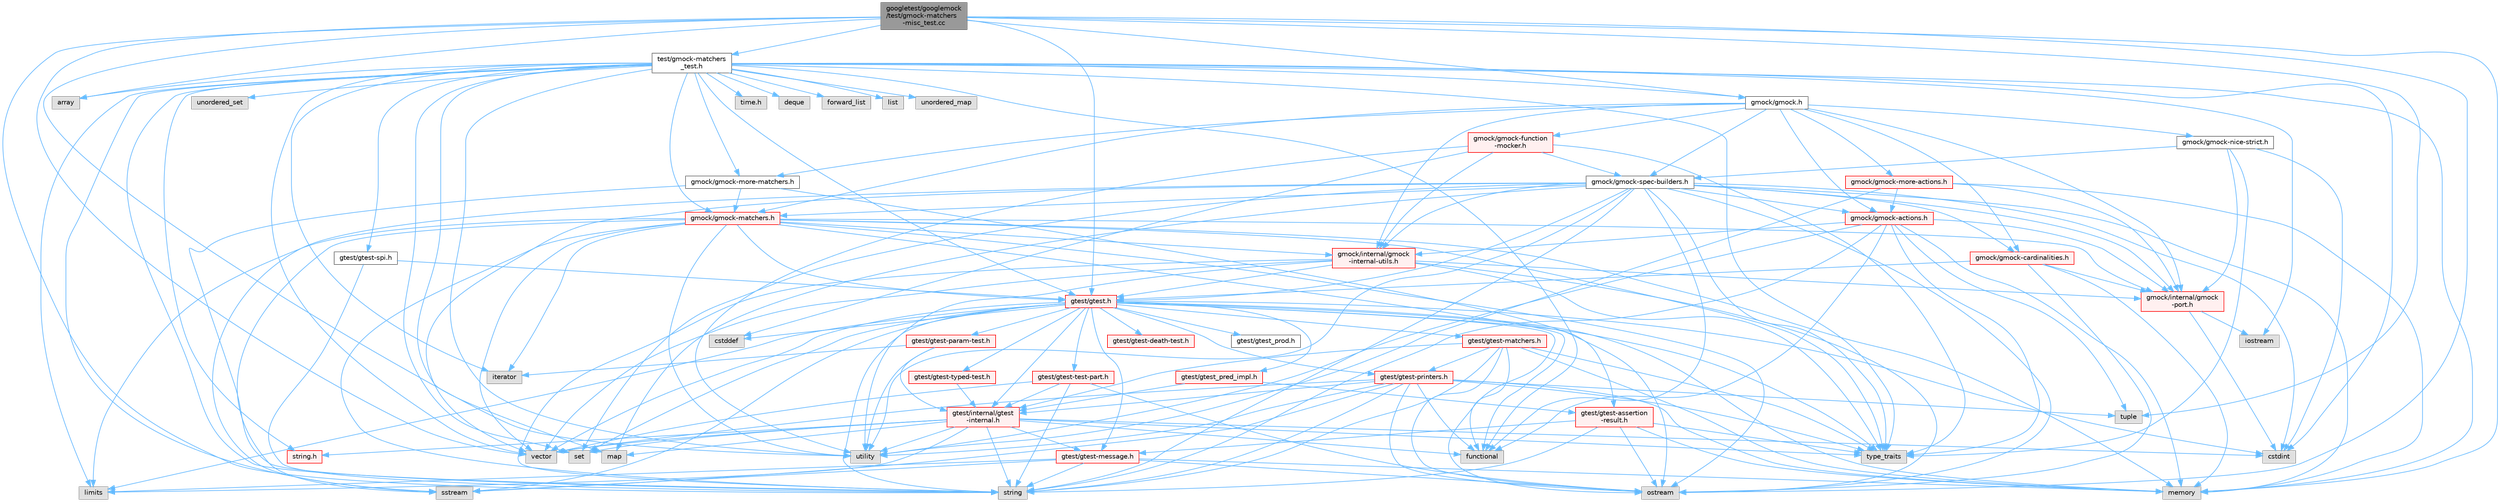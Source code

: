 digraph "googletest/googlemock/test/gmock-matchers-misc_test.cc"
{
 // LATEX_PDF_SIZE
  bgcolor="transparent";
  edge [fontname=Helvetica,fontsize=10,labelfontname=Helvetica,labelfontsize=10];
  node [fontname=Helvetica,fontsize=10,shape=box,height=0.2,width=0.4];
  Node1 [id="Node000001",label="googletest/googlemock\l/test/gmock-matchers\l-misc_test.cc",height=0.2,width=0.4,color="gray40", fillcolor="grey60", style="filled", fontcolor="black",tooltip=" "];
  Node1 -> Node2 [id="edge1_Node000001_Node000002",color="steelblue1",style="solid",tooltip=" "];
  Node2 [id="Node000002",label="array",height=0.2,width=0.4,color="grey60", fillcolor="#E0E0E0", style="filled",tooltip=" "];
  Node1 -> Node3 [id="edge2_Node000001_Node000003",color="steelblue1",style="solid",tooltip=" "];
  Node3 [id="Node000003",label="memory",height=0.2,width=0.4,color="grey60", fillcolor="#E0E0E0", style="filled",tooltip=" "];
  Node1 -> Node4 [id="edge3_Node000001_Node000004",color="steelblue1",style="solid",tooltip=" "];
  Node4 [id="Node000004",label="ostream",height=0.2,width=0.4,color="grey60", fillcolor="#E0E0E0", style="filled",tooltip=" "];
  Node1 -> Node5 [id="edge4_Node000001_Node000005",color="steelblue1",style="solid",tooltip=" "];
  Node5 [id="Node000005",label="string",height=0.2,width=0.4,color="grey60", fillcolor="#E0E0E0", style="filled",tooltip=" "];
  Node1 -> Node6 [id="edge5_Node000001_Node000006",color="steelblue1",style="solid",tooltip=" "];
  Node6 [id="Node000006",label="tuple",height=0.2,width=0.4,color="grey60", fillcolor="#E0E0E0", style="filled",tooltip=" "];
  Node1 -> Node7 [id="edge6_Node000001_Node000007",color="steelblue1",style="solid",tooltip=" "];
  Node7 [id="Node000007",label="utility",height=0.2,width=0.4,color="grey60", fillcolor="#E0E0E0", style="filled",tooltip=" "];
  Node1 -> Node8 [id="edge7_Node000001_Node000008",color="steelblue1",style="solid",tooltip=" "];
  Node8 [id="Node000008",label="vector",height=0.2,width=0.4,color="grey60", fillcolor="#E0E0E0", style="filled",tooltip=" "];
  Node1 -> Node9 [id="edge8_Node000001_Node000009",color="steelblue1",style="solid",tooltip=" "];
  Node9 [id="Node000009",label="gmock/gmock.h",height=0.2,width=0.4,color="grey40", fillcolor="white", style="filled",URL="$gmock_8h.html",tooltip=" "];
  Node9 -> Node10 [id="edge9_Node000009_Node000010",color="steelblue1",style="solid",tooltip=" "];
  Node10 [id="Node000010",label="gmock/gmock-actions.h",height=0.2,width=0.4,color="red", fillcolor="#FFF0F0", style="filled",URL="$gmock-actions_8h.html",tooltip=" "];
  Node10 -> Node14 [id="edge10_Node000010_Node000014",color="steelblue1",style="solid",tooltip=" "];
  Node14 [id="Node000014",label="functional",height=0.2,width=0.4,color="grey60", fillcolor="#E0E0E0", style="filled",tooltip=" "];
  Node10 -> Node3 [id="edge11_Node000010_Node000003",color="steelblue1",style="solid",tooltip=" "];
  Node10 -> Node5 [id="edge12_Node000010_Node000005",color="steelblue1",style="solid",tooltip=" "];
  Node10 -> Node6 [id="edge13_Node000010_Node000006",color="steelblue1",style="solid",tooltip=" "];
  Node10 -> Node15 [id="edge14_Node000010_Node000015",color="steelblue1",style="solid",tooltip=" "];
  Node15 [id="Node000015",label="type_traits",height=0.2,width=0.4,color="grey60", fillcolor="#E0E0E0", style="filled",tooltip=" "];
  Node10 -> Node7 [id="edge15_Node000010_Node000007",color="steelblue1",style="solid",tooltip=" "];
  Node10 -> Node16 [id="edge16_Node000010_Node000016",color="steelblue1",style="solid",tooltip=" "];
  Node16 [id="Node000016",label="gmock/internal/gmock\l-internal-utils.h",height=0.2,width=0.4,color="red", fillcolor="#FFF0F0", style="filled",URL="$gmock-internal-utils_8h.html",tooltip=" "];
  Node16 -> Node4 [id="edge17_Node000016_Node000004",color="steelblue1",style="solid",tooltip=" "];
  Node16 -> Node5 [id="edge18_Node000016_Node000005",color="steelblue1",style="solid",tooltip=" "];
  Node16 -> Node15 [id="edge19_Node000016_Node000015",color="steelblue1",style="solid",tooltip=" "];
  Node16 -> Node7 [id="edge20_Node000016_Node000007",color="steelblue1",style="solid",tooltip=" "];
  Node16 -> Node8 [id="edge21_Node000016_Node000008",color="steelblue1",style="solid",tooltip=" "];
  Node16 -> Node18 [id="edge22_Node000016_Node000018",color="steelblue1",style="solid",tooltip=" "];
  Node18 [id="Node000018",label="gmock/internal/gmock\l-port.h",height=0.2,width=0.4,color="red", fillcolor="#FFF0F0", style="filled",URL="$gmock-port_8h.html",tooltip=" "];
  Node18 -> Node21 [id="edge23_Node000018_Node000021",color="steelblue1",style="solid",tooltip=" "];
  Node21 [id="Node000021",label="cstdint",height=0.2,width=0.4,color="grey60", fillcolor="#E0E0E0", style="filled",tooltip=" "];
  Node18 -> Node22 [id="edge24_Node000018_Node000022",color="steelblue1",style="solid",tooltip=" "];
  Node22 [id="Node000022",label="iostream",height=0.2,width=0.4,color="grey60", fillcolor="#E0E0E0", style="filled",tooltip=" "];
  Node16 -> Node49 [id="edge25_Node000016_Node000049",color="steelblue1",style="solid",tooltip=" "];
  Node49 [id="Node000049",label="gtest/gtest.h",height=0.2,width=0.4,color="red", fillcolor="#FFF0F0", style="filled",URL="$gtest_8h.html",tooltip=" "];
  Node49 -> Node30 [id="edge26_Node000049_Node000030",color="steelblue1",style="solid",tooltip=" "];
  Node30 [id="Node000030",label="cstddef",height=0.2,width=0.4,color="grey60", fillcolor="#E0E0E0", style="filled",tooltip=" "];
  Node49 -> Node21 [id="edge27_Node000049_Node000021",color="steelblue1",style="solid",tooltip=" "];
  Node49 -> Node34 [id="edge28_Node000049_Node000034",color="steelblue1",style="solid",tooltip=" "];
  Node34 [id="Node000034",label="limits",height=0.2,width=0.4,color="grey60", fillcolor="#E0E0E0", style="filled",tooltip=" "];
  Node49 -> Node3 [id="edge29_Node000049_Node000003",color="steelblue1",style="solid",tooltip=" "];
  Node49 -> Node4 [id="edge30_Node000049_Node000004",color="steelblue1",style="solid",tooltip=" "];
  Node49 -> Node33 [id="edge31_Node000049_Node000033",color="steelblue1",style="solid",tooltip=" "];
  Node33 [id="Node000033",label="set",height=0.2,width=0.4,color="grey60", fillcolor="#E0E0E0", style="filled",tooltip=" "];
  Node49 -> Node50 [id="edge32_Node000049_Node000050",color="steelblue1",style="solid",tooltip=" "];
  Node50 [id="Node000050",label="sstream",height=0.2,width=0.4,color="grey60", fillcolor="#E0E0E0", style="filled",tooltip=" "];
  Node49 -> Node5 [id="edge33_Node000049_Node000005",color="steelblue1",style="solid",tooltip=" "];
  Node49 -> Node15 [id="edge34_Node000049_Node000015",color="steelblue1",style="solid",tooltip=" "];
  Node49 -> Node8 [id="edge35_Node000049_Node000008",color="steelblue1",style="solid",tooltip=" "];
  Node49 -> Node51 [id="edge36_Node000049_Node000051",color="steelblue1",style="solid",tooltip=" "];
  Node51 [id="Node000051",label="gtest/gtest-assertion\l-result.h",height=0.2,width=0.4,color="red", fillcolor="#FFF0F0", style="filled",URL="$gtest-assertion-result_8h.html",tooltip=" "];
  Node51 -> Node3 [id="edge37_Node000051_Node000003",color="steelblue1",style="solid",tooltip=" "];
  Node51 -> Node4 [id="edge38_Node000051_Node000004",color="steelblue1",style="solid",tooltip=" "];
  Node51 -> Node5 [id="edge39_Node000051_Node000005",color="steelblue1",style="solid",tooltip=" "];
  Node51 -> Node15 [id="edge40_Node000051_Node000015",color="steelblue1",style="solid",tooltip=" "];
  Node51 -> Node52 [id="edge41_Node000051_Node000052",color="steelblue1",style="solid",tooltip=" "];
  Node52 [id="Node000052",label="gtest/gtest-message.h",height=0.2,width=0.4,color="red", fillcolor="#FFF0F0", style="filled",URL="$gtest-message_8h.html",tooltip=" "];
  Node52 -> Node34 [id="edge42_Node000052_Node000034",color="steelblue1",style="solid",tooltip=" "];
  Node52 -> Node3 [id="edge43_Node000052_Node000003",color="steelblue1",style="solid",tooltip=" "];
  Node52 -> Node4 [id="edge44_Node000052_Node000004",color="steelblue1",style="solid",tooltip=" "];
  Node52 -> Node50 [id="edge45_Node000052_Node000050",color="steelblue1",style="solid",tooltip=" "];
  Node52 -> Node5 [id="edge46_Node000052_Node000005",color="steelblue1",style="solid",tooltip=" "];
  Node49 -> Node53 [id="edge47_Node000049_Node000053",color="steelblue1",style="solid",tooltip=" "];
  Node53 [id="Node000053",label="gtest/gtest-death-test.h",height=0.2,width=0.4,color="red", fillcolor="#FFF0F0", style="filled",URL="$gtest-death-test_8h.html",tooltip=" "];
  Node49 -> Node55 [id="edge48_Node000049_Node000055",color="steelblue1",style="solid",tooltip=" "];
  Node55 [id="Node000055",label="gtest/gtest-matchers.h",height=0.2,width=0.4,color="red", fillcolor="#FFF0F0", style="filled",URL="$gtest-matchers_8h.html",tooltip=" "];
  Node55 -> Node14 [id="edge49_Node000055_Node000014",color="steelblue1",style="solid",tooltip=" "];
  Node55 -> Node3 [id="edge50_Node000055_Node000003",color="steelblue1",style="solid",tooltip=" "];
  Node55 -> Node4 [id="edge51_Node000055_Node000004",color="steelblue1",style="solid",tooltip=" "];
  Node55 -> Node5 [id="edge52_Node000055_Node000005",color="steelblue1",style="solid",tooltip=" "];
  Node55 -> Node15 [id="edge53_Node000055_Node000015",color="steelblue1",style="solid",tooltip=" "];
  Node55 -> Node57 [id="edge54_Node000055_Node000057",color="steelblue1",style="solid",tooltip=" "];
  Node57 [id="Node000057",label="gtest/gtest-printers.h",height=0.2,width=0.4,color="red", fillcolor="#FFF0F0", style="filled",URL="$gtest-printers_8h.html",tooltip=" "];
  Node57 -> Node14 [id="edge55_Node000057_Node000014",color="steelblue1",style="solid",tooltip=" "];
  Node57 -> Node3 [id="edge56_Node000057_Node000003",color="steelblue1",style="solid",tooltip=" "];
  Node57 -> Node4 [id="edge57_Node000057_Node000004",color="steelblue1",style="solid",tooltip=" "];
  Node57 -> Node50 [id="edge58_Node000057_Node000050",color="steelblue1",style="solid",tooltip=" "];
  Node57 -> Node5 [id="edge59_Node000057_Node000005",color="steelblue1",style="solid",tooltip=" "];
  Node57 -> Node6 [id="edge60_Node000057_Node000006",color="steelblue1",style="solid",tooltip=" "];
  Node57 -> Node15 [id="edge61_Node000057_Node000015",color="steelblue1",style="solid",tooltip=" "];
  Node57 -> Node7 [id="edge62_Node000057_Node000007",color="steelblue1",style="solid",tooltip=" "];
  Node57 -> Node8 [id="edge63_Node000057_Node000008",color="steelblue1",style="solid",tooltip=" "];
  Node57 -> Node58 [id="edge64_Node000057_Node000058",color="steelblue1",style="solid",tooltip=" "];
  Node58 [id="Node000058",label="gtest/internal/gtest\l-internal.h",height=0.2,width=0.4,color="red", fillcolor="#FFF0F0", style="filled",URL="$gtest-internal_8h.html",tooltip=" "];
  Node58 -> Node28 [id="edge65_Node000058_Node000028",color="steelblue1",style="solid",tooltip=" "];
  Node28 [id="Node000028",label="string.h",height=0.2,width=0.4,color="red", fillcolor="#FFF0F0", style="filled",URL="$string_8h.html",tooltip=" "];
  Node58 -> Node21 [id="edge66_Node000058_Node000021",color="steelblue1",style="solid",tooltip=" "];
  Node58 -> Node14 [id="edge67_Node000058_Node000014",color="steelblue1",style="solid",tooltip=" "];
  Node58 -> Node34 [id="edge68_Node000058_Node000034",color="steelblue1",style="solid",tooltip=" "];
  Node58 -> Node60 [id="edge69_Node000058_Node000060",color="steelblue1",style="solid",tooltip=" "];
  Node60 [id="Node000060",label="map",height=0.2,width=0.4,color="grey60", fillcolor="#E0E0E0", style="filled",tooltip=" "];
  Node58 -> Node33 [id="edge70_Node000058_Node000033",color="steelblue1",style="solid",tooltip=" "];
  Node58 -> Node5 [id="edge71_Node000058_Node000005",color="steelblue1",style="solid",tooltip=" "];
  Node58 -> Node15 [id="edge72_Node000058_Node000015",color="steelblue1",style="solid",tooltip=" "];
  Node58 -> Node7 [id="edge73_Node000058_Node000007",color="steelblue1",style="solid",tooltip=" "];
  Node58 -> Node8 [id="edge74_Node000058_Node000008",color="steelblue1",style="solid",tooltip=" "];
  Node58 -> Node52 [id="edge75_Node000058_Node000052",color="steelblue1",style="solid",tooltip=" "];
  Node55 -> Node58 [id="edge76_Node000055_Node000058",color="steelblue1",style="solid",tooltip=" "];
  Node49 -> Node52 [id="edge77_Node000049_Node000052",color="steelblue1",style="solid",tooltip=" "];
  Node49 -> Node65 [id="edge78_Node000049_Node000065",color="steelblue1",style="solid",tooltip=" "];
  Node65 [id="Node000065",label="gtest/gtest-param-test.h",height=0.2,width=0.4,color="red", fillcolor="#FFF0F0", style="filled",URL="$gtest-param-test_8h.html",tooltip=" "];
  Node65 -> Node35 [id="edge79_Node000065_Node000035",color="steelblue1",style="solid",tooltip=" "];
  Node35 [id="Node000035",label="iterator",height=0.2,width=0.4,color="grey60", fillcolor="#E0E0E0", style="filled",tooltip=" "];
  Node65 -> Node7 [id="edge80_Node000065_Node000007",color="steelblue1",style="solid",tooltip=" "];
  Node65 -> Node58 [id="edge81_Node000065_Node000058",color="steelblue1",style="solid",tooltip=" "];
  Node49 -> Node57 [id="edge82_Node000049_Node000057",color="steelblue1",style="solid",tooltip=" "];
  Node49 -> Node69 [id="edge83_Node000049_Node000069",color="steelblue1",style="solid",tooltip=" "];
  Node69 [id="Node000069",label="gtest/gtest-test-part.h",height=0.2,width=0.4,color="red", fillcolor="#FFF0F0", style="filled",URL="$gtest-test-part_8h.html",tooltip=" "];
  Node69 -> Node4 [id="edge84_Node000069_Node000004",color="steelblue1",style="solid",tooltip=" "];
  Node69 -> Node5 [id="edge85_Node000069_Node000005",color="steelblue1",style="solid",tooltip=" "];
  Node69 -> Node8 [id="edge86_Node000069_Node000008",color="steelblue1",style="solid",tooltip=" "];
  Node69 -> Node58 [id="edge87_Node000069_Node000058",color="steelblue1",style="solid",tooltip=" "];
  Node49 -> Node71 [id="edge88_Node000049_Node000071",color="steelblue1",style="solid",tooltip=" "];
  Node71 [id="Node000071",label="gtest/gtest-typed-test.h",height=0.2,width=0.4,color="red", fillcolor="#FFF0F0", style="filled",URL="$gtest-typed-test_8h.html",tooltip=" "];
  Node71 -> Node58 [id="edge89_Node000071_Node000058",color="steelblue1",style="solid",tooltip=" "];
  Node49 -> Node72 [id="edge90_Node000049_Node000072",color="steelblue1",style="solid",tooltip=" "];
  Node72 [id="Node000072",label="gtest/gtest_pred_impl.h",height=0.2,width=0.4,color="red", fillcolor="#FFF0F0", style="filled",URL="$gtest__pred__impl_8h.html",tooltip=" "];
  Node72 -> Node51 [id="edge91_Node000072_Node000051",color="steelblue1",style="solid",tooltip=" "];
  Node72 -> Node58 [id="edge92_Node000072_Node000058",color="steelblue1",style="solid",tooltip=" "];
  Node49 -> Node73 [id="edge93_Node000049_Node000073",color="steelblue1",style="solid",tooltip=" "];
  Node73 [id="Node000073",label="gtest/gtest_prod.h",height=0.2,width=0.4,color="grey40", fillcolor="white", style="filled",URL="$gtest__prod_8h.html",tooltip=" "];
  Node49 -> Node58 [id="edge94_Node000049_Node000058",color="steelblue1",style="solid",tooltip=" "];
  Node10 -> Node18 [id="edge95_Node000010_Node000018",color="steelblue1",style="solid",tooltip=" "];
  Node9 -> Node75 [id="edge96_Node000009_Node000075",color="steelblue1",style="solid",tooltip=" "];
  Node75 [id="Node000075",label="gmock/gmock-cardinalities.h",height=0.2,width=0.4,color="red", fillcolor="#FFF0F0", style="filled",URL="$gmock-cardinalities_8h.html",tooltip=" "];
  Node75 -> Node3 [id="edge97_Node000075_Node000003",color="steelblue1",style="solid",tooltip=" "];
  Node75 -> Node4 [id="edge98_Node000075_Node000004",color="steelblue1",style="solid",tooltip=" "];
  Node75 -> Node18 [id="edge99_Node000075_Node000018",color="steelblue1",style="solid",tooltip=" "];
  Node75 -> Node49 [id="edge100_Node000075_Node000049",color="steelblue1",style="solid",tooltip=" "];
  Node9 -> Node77 [id="edge101_Node000009_Node000077",color="steelblue1",style="solid",tooltip=" "];
  Node77 [id="Node000077",label="gmock/gmock-function\l-mocker.h",height=0.2,width=0.4,color="red", fillcolor="#FFF0F0", style="filled",URL="$gmock-function-mocker_8h.html",tooltip=" "];
  Node77 -> Node30 [id="edge102_Node000077_Node000030",color="steelblue1",style="solid",tooltip=" "];
  Node77 -> Node15 [id="edge103_Node000077_Node000015",color="steelblue1",style="solid",tooltip=" "];
  Node77 -> Node7 [id="edge104_Node000077_Node000007",color="steelblue1",style="solid",tooltip=" "];
  Node77 -> Node78 [id="edge105_Node000077_Node000078",color="steelblue1",style="solid",tooltip=" "];
  Node78 [id="Node000078",label="gmock/gmock-spec-builders.h",height=0.2,width=0.4,color="grey40", fillcolor="white", style="filled",URL="$gmock-spec-builders_8h.html",tooltip=" "];
  Node78 -> Node21 [id="edge106_Node000078_Node000021",color="steelblue1",style="solid",tooltip=" "];
  Node78 -> Node14 [id="edge107_Node000078_Node000014",color="steelblue1",style="solid",tooltip=" "];
  Node78 -> Node60 [id="edge108_Node000078_Node000060",color="steelblue1",style="solid",tooltip=" "];
  Node78 -> Node3 [id="edge109_Node000078_Node000003",color="steelblue1",style="solid",tooltip=" "];
  Node78 -> Node4 [id="edge110_Node000078_Node000004",color="steelblue1",style="solid",tooltip=" "];
  Node78 -> Node33 [id="edge111_Node000078_Node000033",color="steelblue1",style="solid",tooltip=" "];
  Node78 -> Node50 [id="edge112_Node000078_Node000050",color="steelblue1",style="solid",tooltip=" "];
  Node78 -> Node5 [id="edge113_Node000078_Node000005",color="steelblue1",style="solid",tooltip=" "];
  Node78 -> Node15 [id="edge114_Node000078_Node000015",color="steelblue1",style="solid",tooltip=" "];
  Node78 -> Node7 [id="edge115_Node000078_Node000007",color="steelblue1",style="solid",tooltip=" "];
  Node78 -> Node8 [id="edge116_Node000078_Node000008",color="steelblue1",style="solid",tooltip=" "];
  Node78 -> Node10 [id="edge117_Node000078_Node000010",color="steelblue1",style="solid",tooltip=" "];
  Node78 -> Node75 [id="edge118_Node000078_Node000075",color="steelblue1",style="solid",tooltip=" "];
  Node78 -> Node79 [id="edge119_Node000078_Node000079",color="steelblue1",style="solid",tooltip=" "];
  Node79 [id="Node000079",label="gmock/gmock-matchers.h",height=0.2,width=0.4,color="red", fillcolor="#FFF0F0", style="filled",URL="$gmock-matchers_8h.html",tooltip=" "];
  Node79 -> Node14 [id="edge120_Node000079_Node000014",color="steelblue1",style="solid",tooltip=" "];
  Node79 -> Node35 [id="edge121_Node000079_Node000035",color="steelblue1",style="solid",tooltip=" "];
  Node79 -> Node34 [id="edge122_Node000079_Node000034",color="steelblue1",style="solid",tooltip=" "];
  Node79 -> Node3 [id="edge123_Node000079_Node000003",color="steelblue1",style="solid",tooltip=" "];
  Node79 -> Node4 [id="edge124_Node000079_Node000004",color="steelblue1",style="solid",tooltip=" "];
  Node79 -> Node50 [id="edge125_Node000079_Node000050",color="steelblue1",style="solid",tooltip=" "];
  Node79 -> Node5 [id="edge126_Node000079_Node000005",color="steelblue1",style="solid",tooltip=" "];
  Node79 -> Node15 [id="edge127_Node000079_Node000015",color="steelblue1",style="solid",tooltip=" "];
  Node79 -> Node7 [id="edge128_Node000079_Node000007",color="steelblue1",style="solid",tooltip=" "];
  Node79 -> Node8 [id="edge129_Node000079_Node000008",color="steelblue1",style="solid",tooltip=" "];
  Node79 -> Node16 [id="edge130_Node000079_Node000016",color="steelblue1",style="solid",tooltip=" "];
  Node79 -> Node18 [id="edge131_Node000079_Node000018",color="steelblue1",style="solid",tooltip=" "];
  Node79 -> Node49 [id="edge132_Node000079_Node000049",color="steelblue1",style="solid",tooltip=" "];
  Node78 -> Node16 [id="edge133_Node000078_Node000016",color="steelblue1",style="solid",tooltip=" "];
  Node78 -> Node18 [id="edge134_Node000078_Node000018",color="steelblue1",style="solid",tooltip=" "];
  Node78 -> Node49 [id="edge135_Node000078_Node000049",color="steelblue1",style="solid",tooltip=" "];
  Node77 -> Node16 [id="edge136_Node000077_Node000016",color="steelblue1",style="solid",tooltip=" "];
  Node9 -> Node79 [id="edge137_Node000009_Node000079",color="steelblue1",style="solid",tooltip=" "];
  Node9 -> Node84 [id="edge138_Node000009_Node000084",color="steelblue1",style="solid",tooltip=" "];
  Node84 [id="Node000084",label="gmock/gmock-more-actions.h",height=0.2,width=0.4,color="red", fillcolor="#FFF0F0", style="filled",URL="$gmock-more-actions_8h.html",tooltip=" "];
  Node84 -> Node3 [id="edge139_Node000084_Node000003",color="steelblue1",style="solid",tooltip=" "];
  Node84 -> Node7 [id="edge140_Node000084_Node000007",color="steelblue1",style="solid",tooltip=" "];
  Node84 -> Node10 [id="edge141_Node000084_Node000010",color="steelblue1",style="solid",tooltip=" "];
  Node84 -> Node18 [id="edge142_Node000084_Node000018",color="steelblue1",style="solid",tooltip=" "];
  Node9 -> Node86 [id="edge143_Node000009_Node000086",color="steelblue1",style="solid",tooltip=" "];
  Node86 [id="Node000086",label="gmock/gmock-more-matchers.h",height=0.2,width=0.4,color="grey40", fillcolor="white", style="filled",URL="$gmock-more-matchers_8h.html",tooltip=" "];
  Node86 -> Node4 [id="edge144_Node000086_Node000004",color="steelblue1",style="solid",tooltip=" "];
  Node86 -> Node5 [id="edge145_Node000086_Node000005",color="steelblue1",style="solid",tooltip=" "];
  Node86 -> Node79 [id="edge146_Node000086_Node000079",color="steelblue1",style="solid",tooltip=" "];
  Node9 -> Node87 [id="edge147_Node000009_Node000087",color="steelblue1",style="solid",tooltip=" "];
  Node87 [id="Node000087",label="gmock/gmock-nice-strict.h",height=0.2,width=0.4,color="grey40", fillcolor="white", style="filled",URL="$gmock-nice-strict_8h.html",tooltip=" "];
  Node87 -> Node21 [id="edge148_Node000087_Node000021",color="steelblue1",style="solid",tooltip=" "];
  Node87 -> Node15 [id="edge149_Node000087_Node000015",color="steelblue1",style="solid",tooltip=" "];
  Node87 -> Node78 [id="edge150_Node000087_Node000078",color="steelblue1",style="solid",tooltip=" "];
  Node87 -> Node18 [id="edge151_Node000087_Node000018",color="steelblue1",style="solid",tooltip=" "];
  Node9 -> Node78 [id="edge152_Node000009_Node000078",color="steelblue1",style="solid",tooltip=" "];
  Node9 -> Node16 [id="edge153_Node000009_Node000016",color="steelblue1",style="solid",tooltip=" "];
  Node9 -> Node18 [id="edge154_Node000009_Node000018",color="steelblue1",style="solid",tooltip=" "];
  Node1 -> Node88 [id="edge155_Node000001_Node000088",color="steelblue1",style="solid",tooltip=" "];
  Node88 [id="Node000088",label="test/gmock-matchers\l_test.h",height=0.2,width=0.4,color="grey40", fillcolor="white", style="filled",URL="$gmock-matchers__test_8h.html",tooltip=" "];
  Node88 -> Node28 [id="edge156_Node000088_Node000028",color="steelblue1",style="solid",tooltip=" "];
  Node88 -> Node89 [id="edge157_Node000088_Node000089",color="steelblue1",style="solid",tooltip=" "];
  Node89 [id="Node000089",label="time.h",height=0.2,width=0.4,color="grey60", fillcolor="#E0E0E0", style="filled",tooltip=" "];
  Node88 -> Node2 [id="edge158_Node000088_Node000002",color="steelblue1",style="solid",tooltip=" "];
  Node88 -> Node21 [id="edge159_Node000088_Node000021",color="steelblue1",style="solid",tooltip=" "];
  Node88 -> Node90 [id="edge160_Node000088_Node000090",color="steelblue1",style="solid",tooltip=" "];
  Node90 [id="Node000090",label="deque",height=0.2,width=0.4,color="grey60", fillcolor="#E0E0E0", style="filled",tooltip=" "];
  Node88 -> Node91 [id="edge161_Node000088_Node000091",color="steelblue1",style="solid",tooltip=" "];
  Node91 [id="Node000091",label="forward_list",height=0.2,width=0.4,color="grey60", fillcolor="#E0E0E0", style="filled",tooltip=" "];
  Node88 -> Node14 [id="edge162_Node000088_Node000014",color="steelblue1",style="solid",tooltip=" "];
  Node88 -> Node22 [id="edge163_Node000088_Node000022",color="steelblue1",style="solid",tooltip=" "];
  Node88 -> Node35 [id="edge164_Node000088_Node000035",color="steelblue1",style="solid",tooltip=" "];
  Node88 -> Node34 [id="edge165_Node000088_Node000034",color="steelblue1",style="solid",tooltip=" "];
  Node88 -> Node92 [id="edge166_Node000088_Node000092",color="steelblue1",style="solid",tooltip=" "];
  Node92 [id="Node000092",label="list",height=0.2,width=0.4,color="grey60", fillcolor="#E0E0E0", style="filled",tooltip=" "];
  Node88 -> Node60 [id="edge167_Node000088_Node000060",color="steelblue1",style="solid",tooltip=" "];
  Node88 -> Node3 [id="edge168_Node000088_Node000003",color="steelblue1",style="solid",tooltip=" "];
  Node88 -> Node33 [id="edge169_Node000088_Node000033",color="steelblue1",style="solid",tooltip=" "];
  Node88 -> Node50 [id="edge170_Node000088_Node000050",color="steelblue1",style="solid",tooltip=" "];
  Node88 -> Node5 [id="edge171_Node000088_Node000005",color="steelblue1",style="solid",tooltip=" "];
  Node88 -> Node15 [id="edge172_Node000088_Node000015",color="steelblue1",style="solid",tooltip=" "];
  Node88 -> Node68 [id="edge173_Node000088_Node000068",color="steelblue1",style="solid",tooltip=" "];
  Node68 [id="Node000068",label="unordered_map",height=0.2,width=0.4,color="grey60", fillcolor="#E0E0E0", style="filled",tooltip=" "];
  Node88 -> Node93 [id="edge174_Node000088_Node000093",color="steelblue1",style="solid",tooltip=" "];
  Node93 [id="Node000093",label="unordered_set",height=0.2,width=0.4,color="grey60", fillcolor="#E0E0E0", style="filled",tooltip=" "];
  Node88 -> Node7 [id="edge175_Node000088_Node000007",color="steelblue1",style="solid",tooltip=" "];
  Node88 -> Node8 [id="edge176_Node000088_Node000008",color="steelblue1",style="solid",tooltip=" "];
  Node88 -> Node79 [id="edge177_Node000088_Node000079",color="steelblue1",style="solid",tooltip=" "];
  Node88 -> Node86 [id="edge178_Node000088_Node000086",color="steelblue1",style="solid",tooltip=" "];
  Node88 -> Node9 [id="edge179_Node000088_Node000009",color="steelblue1",style="solid",tooltip=" "];
  Node88 -> Node94 [id="edge180_Node000088_Node000094",color="steelblue1",style="solid",tooltip=" "];
  Node94 [id="Node000094",label="gtest/gtest-spi.h",height=0.2,width=0.4,color="grey40", fillcolor="white", style="filled",URL="$gtest-spi_8h.html",tooltip=" "];
  Node94 -> Node5 [id="edge181_Node000094_Node000005",color="steelblue1",style="solid",tooltip=" "];
  Node94 -> Node49 [id="edge182_Node000094_Node000049",color="steelblue1",style="solid",tooltip=" "];
  Node88 -> Node49 [id="edge183_Node000088_Node000049",color="steelblue1",style="solid",tooltip=" "];
  Node1 -> Node49 [id="edge184_Node000001_Node000049",color="steelblue1",style="solid",tooltip=" "];
}
